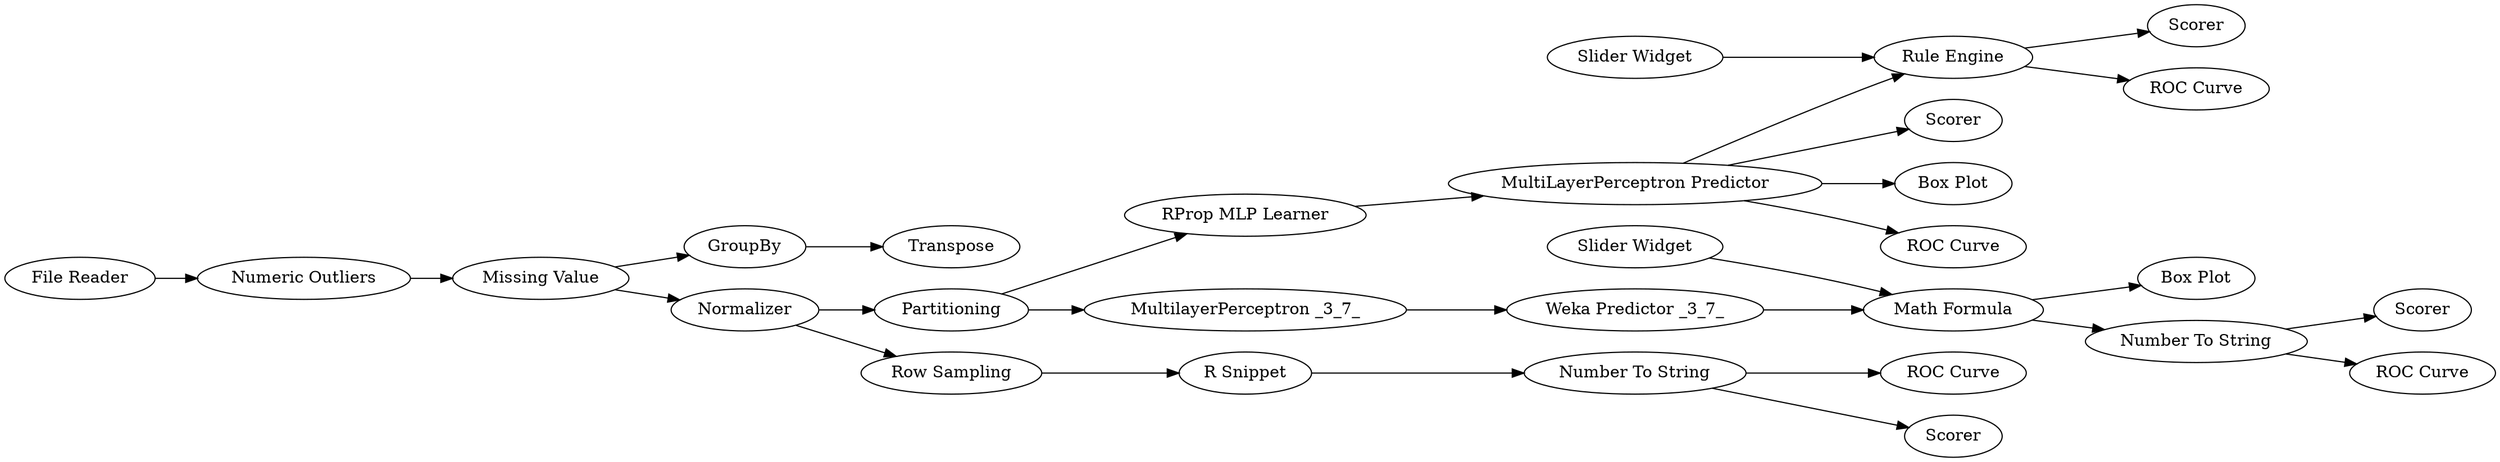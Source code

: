 digraph {
	"-3196789694046063342_8" [label="MultiLayerPerceptron Predictor"]
	"-3196789694046063342_17" [label=Scorer]
	"-3196789694046063342_9" [label=Scorer]
	"-3196789694046063342_14" [label="ROC Curve"]
	"-7337473080006846398_42" [label="R Snippet"]
	"-3196789694046063342_18" [label="Box Plot"]
	"-7337473080006846398_40" [label="Number To String"]
	"-5852461665038953183_8" [label="Math Formula"]
	"-7337473080006846398_39" [label="Row Sampling"]
	"-5852461665038953183_11" [label="Box Plot"]
	"3563047745787280264_28" [label=GroupBy]
	"-3196789694046063342_7" [label="RProp MLP Learner"]
	"-5812067591245987103_3" [label=Partitioning]
	"-5812067591245987103_26" [label=Normalizer]
	"-3196789694046063342_10" [label="ROC Curve"]
	"-5852461665038953183_4" [label="Weka Predictor _3_7_"]
	"-3196789694046063342_15" [label="Slider Widget"]
	"-7337473080006846398_36" [label="ROC Curve"]
	"4194351911951900442_32" [label="Missing Value"]
	"3563047745787280264_29" [label=Transpose]
	"-7337473080006846398_41" [label=Scorer]
	"-2145267541202937905_1" [label="Numeric Outliers"]
	"-3196789694046063342_16" [label="Rule Engine"]
	"-5852461665038953183_9" [label="Number To String"]
	"-5852461665038953183_1" [label="MultilayerPerceptron _3_7_"]
	"-5852461665038953183_6" [label=Scorer]
	"-5812067591245987103_20" [label="File Reader"]
	"-5852461665038953183_10" [label="Slider Widget"]
	"-5852461665038953183_7" [label="ROC Curve"]
	"-5852461665038953183_9" -> "-5852461665038953183_6"
	"4194351911951900442_32" -> "-5812067591245987103_26"
	"4194351911951900442_32" -> "3563047745787280264_28"
	"-2145267541202937905_1" -> "4194351911951900442_32"
	"-3196789694046063342_15" -> "-3196789694046063342_16"
	"-3196789694046063342_16" -> "-3196789694046063342_14"
	"-7337473080006846398_40" -> "-7337473080006846398_36"
	"-5812067591245987103_3" -> "-3196789694046063342_7"
	"-7337473080006846398_42" -> "-7337473080006846398_40"
	"-5852461665038953183_9" -> "-5852461665038953183_7"
	"-5812067591245987103_26" -> "-5812067591245987103_3"
	"-5812067591245987103_26" -> "-7337473080006846398_39"
	"-3196789694046063342_8" -> "-3196789694046063342_18"
	"-3196789694046063342_8" -> "-3196789694046063342_9"
	"-5852461665038953183_1" -> "-5852461665038953183_4"
	"-5852461665038953183_8" -> "-5852461665038953183_11"
	"-3196789694046063342_7" -> "-3196789694046063342_8"
	"-3196789694046063342_8" -> "-3196789694046063342_16"
	"-5852461665038953183_10" -> "-5852461665038953183_8"
	"-7337473080006846398_40" -> "-7337473080006846398_41"
	"-5852461665038953183_4" -> "-5852461665038953183_8"
	"-3196789694046063342_8" -> "-3196789694046063342_10"
	"-5812067591245987103_3" -> "-5852461665038953183_1"
	"-3196789694046063342_16" -> "-3196789694046063342_17"
	"3563047745787280264_28" -> "3563047745787280264_29"
	"-5812067591245987103_20" -> "-2145267541202937905_1"
	"-5852461665038953183_8" -> "-5852461665038953183_9"
	"-7337473080006846398_39" -> "-7337473080006846398_42"
	rankdir=LR
}

